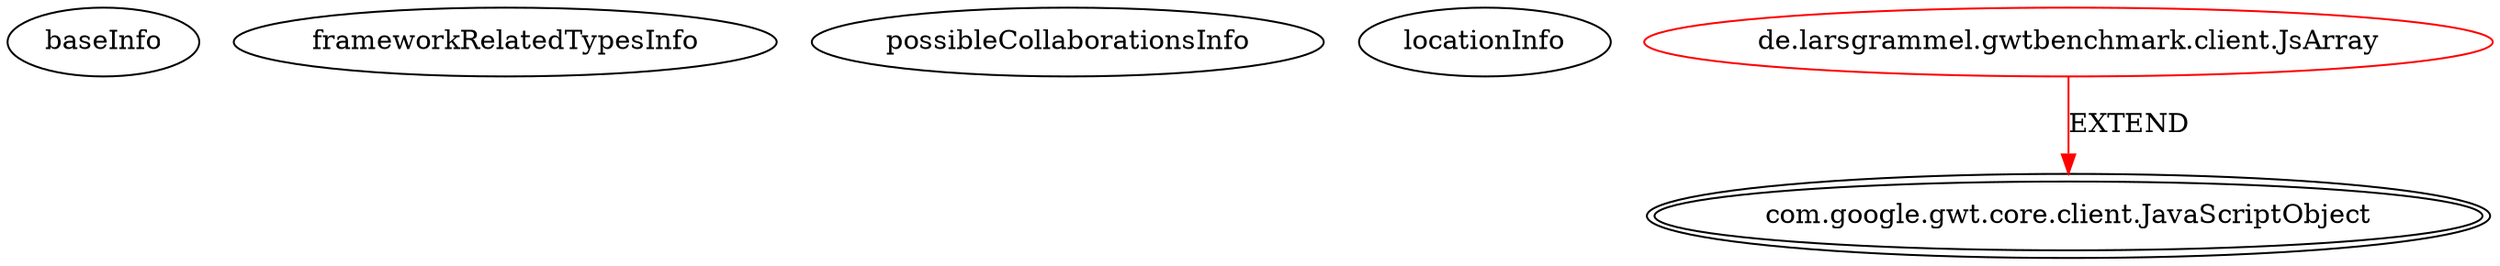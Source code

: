 digraph {
baseInfo[graphId=3627,category="extension_graph",isAnonymous=false,possibleRelation=false]
frameworkRelatedTypesInfo[0="com.google.gwt.core.client.JavaScriptObject"]
possibleCollaborationsInfo[]
locationInfo[projectName="lgrammel-gwtbenchmark",filePath="/lgrammel-gwtbenchmark/gwtbenchmark-master/gwt-benchmark/src/de/larsgrammel/gwtbenchmark/client/JsArray.java",contextSignature="JsArray",graphId="3627"]
0[label="de.larsgrammel.gwtbenchmark.client.JsArray",vertexType="ROOT_CLIENT_CLASS_DECLARATION",isFrameworkType=false,color=red]
1[label="com.google.gwt.core.client.JavaScriptObject",vertexType="FRAMEWORK_CLASS_TYPE",isFrameworkType=true,peripheries=2]
0->1[label="EXTEND",color=red]
}
